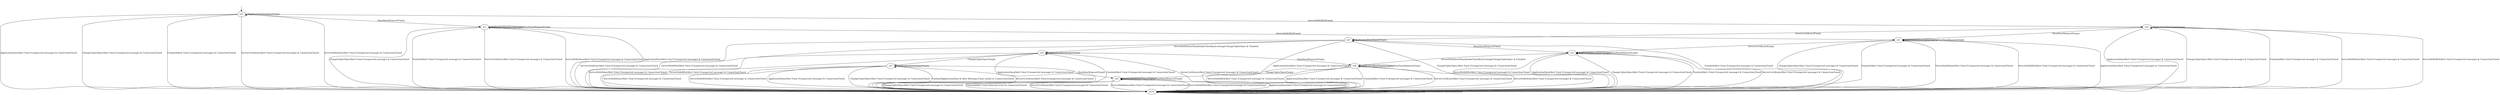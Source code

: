digraph {
    __starts0 [label="" shape="none" width="s0" height="s0"];
__starts0 -> ss2
ss2
ss0
ss1
ss3
ss4
ss5
ss6
ss7
ss8
ss9
ss10
ss2 -> ss10 [label="ApplicationData/Alert Fatal (Unexpected message) & ConnectionClosed"]
ss2 -> ss2 [label="ApplicationDataEmpty/Empty"]
ss2 -> ss10 [label="ChangeCipherSpec/Alert Fatal (Unexpected message) & ConnectionClosed"]
ss2 -> ss10 [label="Finished/Alert Fatal (Unexpected message) & ConnectionClosed"]
ss2 -> ss1 [label="HeartbeatRequest/Empty"]
ss2 -> ss10 [label="ServerCertificate/Alert Fatal (Unexpected message) & ConnectionClosed"]
ss2 -> ss10 [label="ServerHelloDone/Alert Fatal (Unexpected message) & ConnectionClosed"]
ss2 -> ss6 [label="ServerHelloRSA/Empty"]
ss0 -> ss10 [label="ApplicationData/Alert Fatal (Unexpected message) & ConnectionClosed"]
ss0 -> ss0 [label="ApplicationDataEmpty/Empty"]
ss0 -> ss10 [label="ChangeCipherSpec/Alert Fatal (Unexpected message) & ConnectionClosed"]
ss0 -> ss10 [label="Finished/Alert Fatal (Internal error) & ConnectionClosed"]
ss0 -> ss0 [label="HeartbeatRequest/Empty"]
ss0 -> ss10 [label="ServerCertificate/Alert Fatal (Unexpected message) & ConnectionClosed"]
ss0 -> ss10 [label="ServerHelloDone/Alert Fatal (Unexpected message) & ConnectionClosed"]
ss0 -> ss10 [label="ServerHelloRSA/Alert Fatal (Unexpected message) & ConnectionClosed"]
ss1 -> ss10 [label="ApplicationData/Alert Fatal (Unexpected message) & ConnectionClosed"]
ss1 -> ss1 [label="ApplicationDataEmpty/Empty"]
ss1 -> ss10 [label="ChangeCipherSpec/Alert Fatal (Unexpected message) & ConnectionClosed"]
ss1 -> ss10 [label="Finished/Alert Fatal (Unexpected message) & ConnectionClosed"]
ss1 -> ss1 [label="HeartbeatRequest/Empty"]
ss1 -> ss10 [label="ServerCertificate/Alert Fatal (Unexpected message) & ConnectionClosed"]
ss1 -> ss10 [label="ServerHelloDone/Alert Fatal (Unexpected message) & ConnectionClosed"]
ss1 -> ss5 [label="ServerHelloRSA/Empty"]
ss3 -> ss10 [label="ApplicationData/Alert Fatal (Unexpected message) & ConnectionClosed"]
ss3 -> ss3 [label="ApplicationDataEmpty/Empty"]
ss3 -> ss10 [label="ChangeCipherSpec/Alert Fatal (Unexpected message) & ConnectionClosed"]
ss3 -> ss10 [label="Finished/Alert Fatal (Unexpected message) & ConnectionClosed"]
ss3 -> ss3 [label="HeartbeatRequest/Empty"]
ss3 -> ss10 [label="ServerCertificate/Alert Fatal (Unexpected message) & ConnectionClosed"]
ss3 -> ss8 [label="ServerHelloDone/HandshakeClientKeyExchangeChangeCipherSpec & Finished"]
ss3 -> ss10 [label="ServerHelloRSA/Alert Fatal (Unexpected message) & ConnectionClosed"]
ss4 -> ss10 [label="ApplicationData/Alert Fatal (Unexpected message) & ConnectionClosed"]
ss4 -> ss4 [label="ApplicationDataEmpty/Empty"]
ss4 -> ss10 [label="ChangeCipherSpec/Alert Fatal (Unexpected message) & ConnectionClosed"]
ss4 -> ss10 [label="Finished/Alert Fatal (Unexpected message) & ConnectionClosed"]
ss4 -> ss3 [label="HeartbeatRequest/Empty"]
ss4 -> ss10 [label="ServerCertificate/Alert Fatal (Unexpected message) & ConnectionClosed"]
ss4 -> ss9 [label="ServerHelloDone/HandshakeClientKeyExchangeChangeCipherSpec & Finished"]
ss4 -> ss10 [label="ServerHelloRSA/Alert Fatal (Unexpected message) & ConnectionClosed"]
ss5 -> ss10 [label="ApplicationData/Alert Fatal (Unexpected message) & ConnectionClosed"]
ss5 -> ss5 [label="ApplicationDataEmpty/Empty"]
ss5 -> ss10 [label="ChangeCipherSpec/Alert Fatal (Unexpected message) & ConnectionClosed"]
ss5 -> ss10 [label="Finished/Alert Fatal (Unexpected message) & ConnectionClosed"]
ss5 -> ss5 [label="HeartbeatRequest/Empty"]
ss5 -> ss3 [label="ServerCertificate/Empty"]
ss5 -> ss10 [label="ServerHelloDone/Alert Fatal (Unexpected message) & ConnectionClosed"]
ss5 -> ss10 [label="ServerHelloRSA/Alert Fatal (Unexpected message) & ConnectionClosed"]
ss6 -> ss10 [label="ApplicationData/Alert Fatal (Unexpected message) & ConnectionClosed"]
ss6 -> ss6 [label="ApplicationDataEmpty/Empty"]
ss6 -> ss10 [label="ChangeCipherSpec/Alert Fatal (Unexpected message) & ConnectionClosed"]
ss6 -> ss10 [label="Finished/Alert Fatal (Unexpected message) & ConnectionClosed"]
ss6 -> ss5 [label="HeartbeatRequest/Empty"]
ss6 -> ss4 [label="ServerCertificate/Empty"]
ss6 -> ss10 [label="ServerHelloDone/Alert Fatal (Unexpected message) & ConnectionClosed"]
ss6 -> ss10 [label="ServerHelloRSA/Alert Fatal (Unexpected message) & ConnectionClosed"]
ss7 -> ss10 [label="ApplicationData/Alert Fatal (Unexpected message) & ConnectionClosed"]
ss7 -> ss7 [label="ApplicationDataEmpty/Empty"]
ss7 -> ss10 [label="ChangeCipherSpec/Alert Fatal (Unexpected message) & ConnectionClosed"]
ss7 -> ss10 [label="Finished/ApplicationData & Alert Warning (Close notify) & ConnectionClosed"]
ss7 -> ss0 [label="HeartbeatRequest/Empty"]
ss7 -> ss10 [label="ServerCertificate/Alert Fatal (Unexpected message) & ConnectionClosed"]
ss7 -> ss10 [label="ServerHelloDone/Alert Fatal (Unexpected message) & ConnectionClosed"]
ss7 -> ss10 [label="ServerHelloRSA/Alert Fatal (Unexpected message) & ConnectionClosed"]
ss8 -> ss10 [label="ApplicationData/Alert Fatal (Unexpected message) & ConnectionClosed"]
ss8 -> ss8 [label="ApplicationDataEmpty/Empty"]
ss8 -> ss0 [label="ChangeCipherSpec/Empty"]
ss8 -> ss10 [label="Finished/Alert Fatal (Unexpected message) & ConnectionClosed"]
ss8 -> ss8 [label="HeartbeatRequest/Empty"]
ss8 -> ss10 [label="ServerCertificate/Alert Fatal (Unexpected message) & ConnectionClosed"]
ss8 -> ss10 [label="ServerHelloDone/Alert Fatal (Unexpected message) & ConnectionClosed"]
ss8 -> ss10 [label="ServerHelloRSA/Alert Fatal (Unexpected message) & ConnectionClosed"]
ss9 -> ss10 [label="ApplicationData/Alert Fatal (Unexpected message) & ConnectionClosed"]
ss9 -> ss9 [label="ApplicationDataEmpty/Empty"]
ss9 -> ss7 [label="ChangeCipherSpec/Empty"]
ss9 -> ss10 [label="Finished/Alert Fatal (Unexpected message) & ConnectionClosed"]
ss9 -> ss8 [label="HeartbeatRequest/Empty"]
ss9 -> ss10 [label="ServerCertificate/Alert Fatal (Unexpected message) & ConnectionClosed"]
ss9 -> ss10 [label="ServerHelloDone/Alert Fatal (Unexpected message) & ConnectionClosed"]
ss9 -> ss10 [label="ServerHelloRSA/Alert Fatal (Unexpected message) & ConnectionClosed"]
ss10 -> ss10 [label="ApplicationData/ConnectionClosed"]
ss10 -> ss10 [label="ApplicationDataEmpty/ConnectionClosed"]
ss10 -> ss10 [label="ChangeCipherSpec/ConnectionClosed"]
ss10 -> ss10 [label="Finished/ConnectionClosed"]
ss10 -> ss10 [label="HeartbeatRequest/ConnectionClosed"]
ss10 -> ss10 [label="ServerCertificate/ConnectionClosed"]
ss10 -> ss10 [label="ServerHelloDone/ConnectionClosed"]
ss10 -> ss10 [label="ServerHelloRSA/ConnectionClosed"]
}
